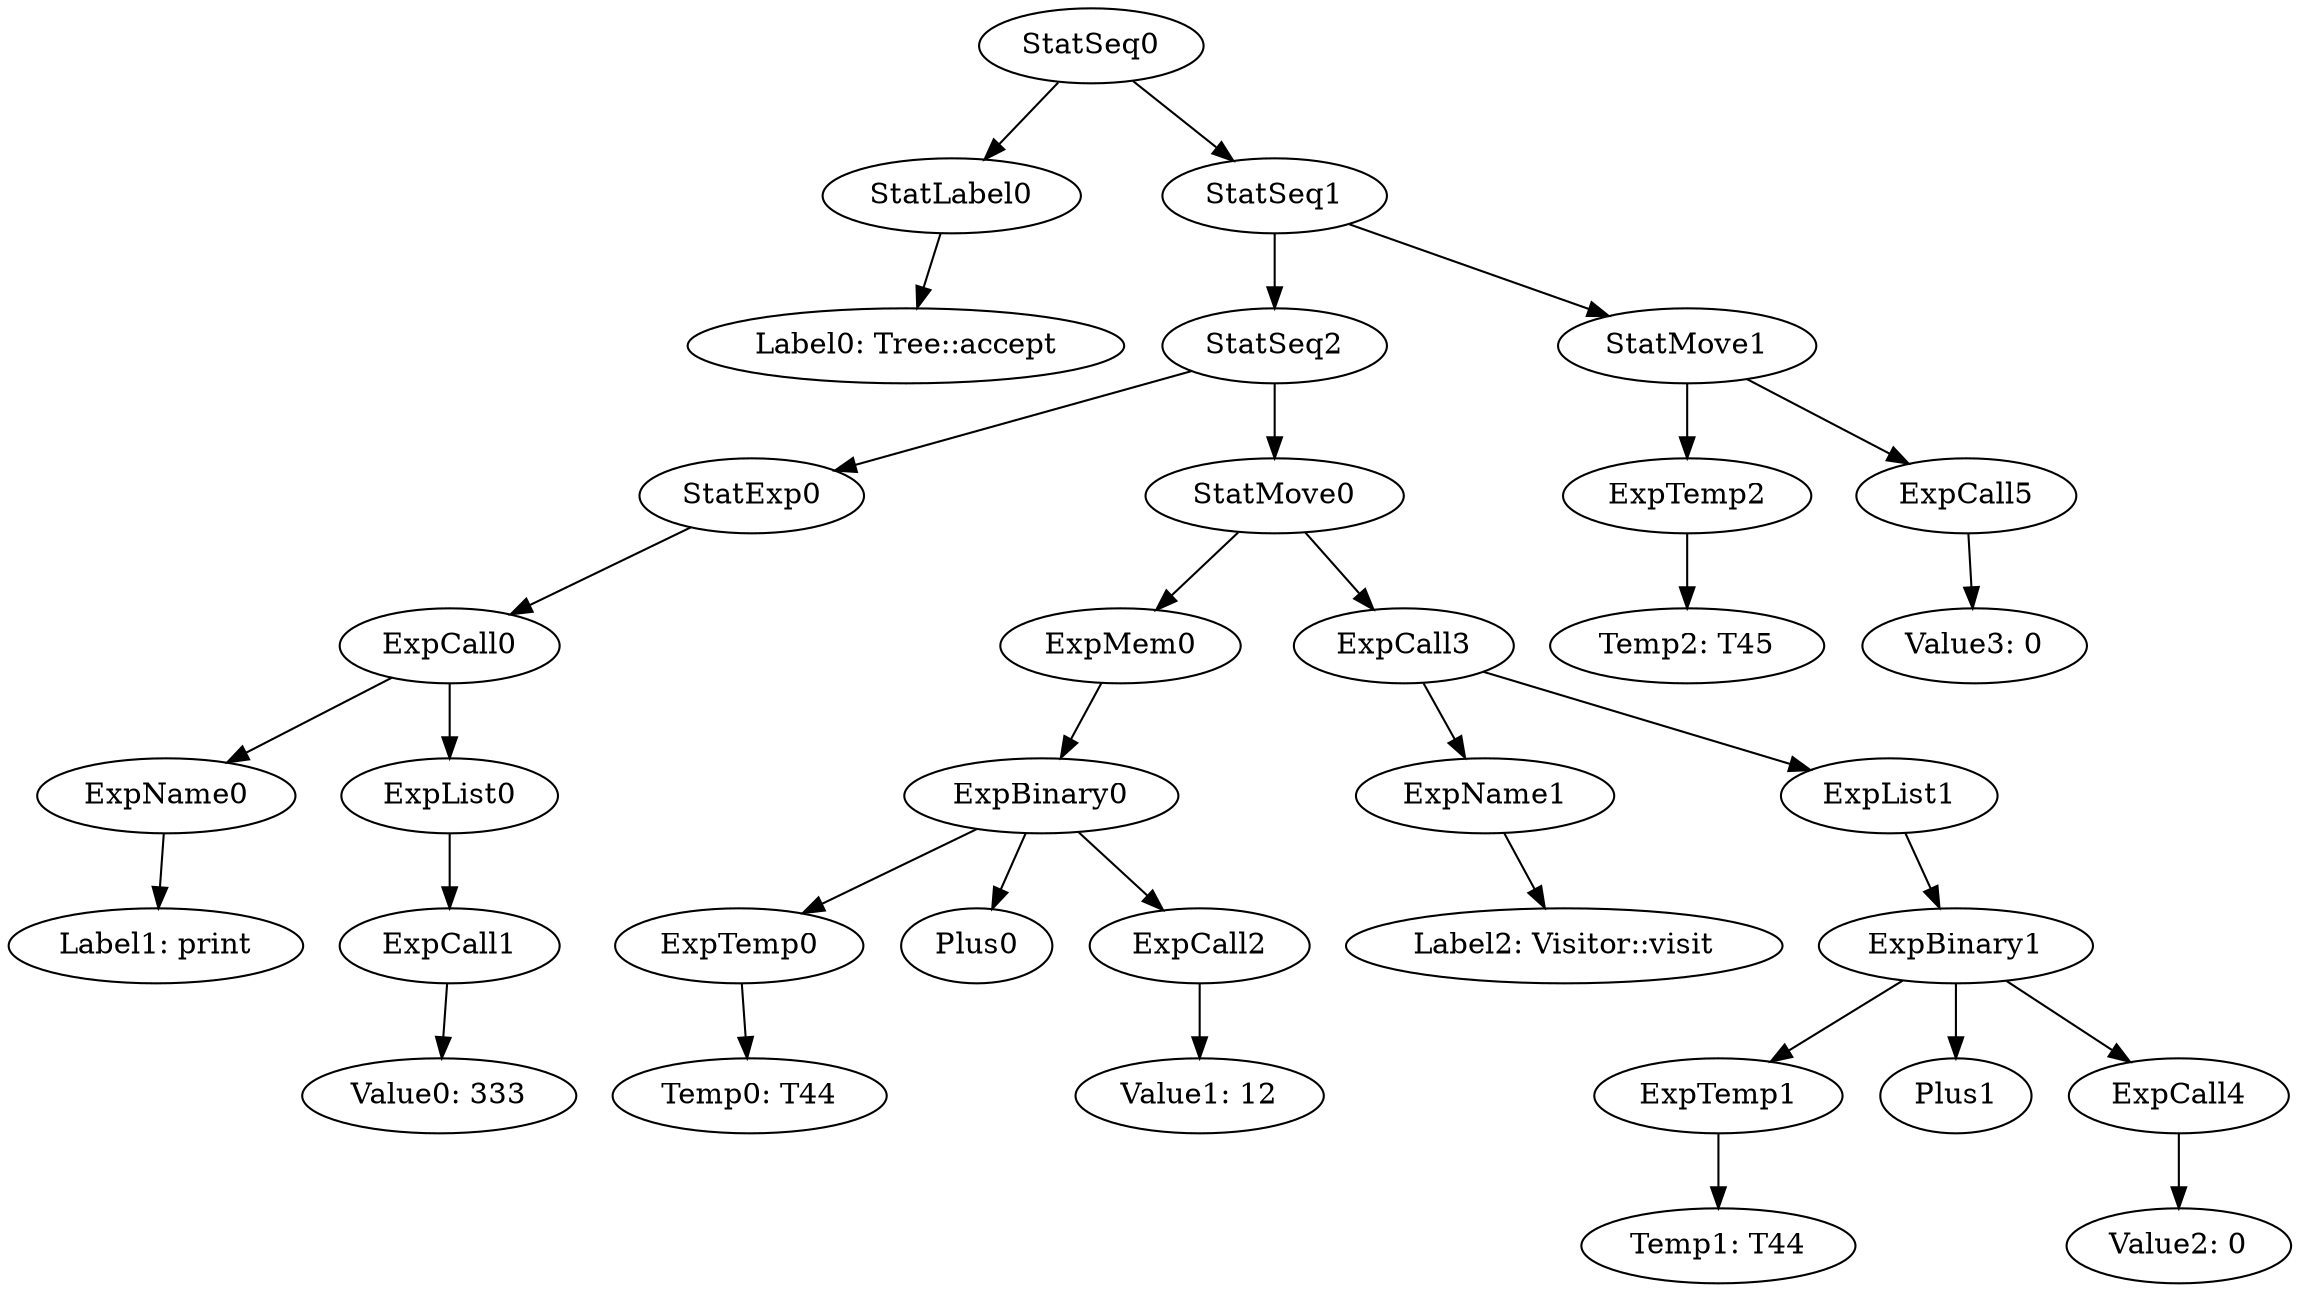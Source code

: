 digraph {
	ordering = out;
	ExpTemp0 -> "Temp0: T44";
	ExpList0 -> ExpCall1;
	ExpCall1 -> "Value0: 333";
	ExpBinary0 -> ExpTemp0;
	ExpBinary0 -> Plus0;
	ExpBinary0 -> ExpCall2;
	StatLabel0 -> "Label0: Tree::accept";
	StatSeq2 -> StatExp0;
	StatSeq2 -> StatMove0;
	ExpCall0 -> ExpName0;
	ExpCall0 -> ExpList0;
	StatSeq1 -> StatSeq2;
	StatSeq1 -> StatMove1;
	ExpName0 -> "Label1: print";
	ExpCall2 -> "Value1: 12";
	StatMove0 -> ExpMem0;
	StatMove0 -> ExpCall3;
	ExpBinary1 -> ExpTemp1;
	ExpBinary1 -> Plus1;
	ExpBinary1 -> ExpCall4;
	ExpName1 -> "Label2: Visitor::visit";
	ExpMem0 -> ExpBinary0;
	ExpList1 -> ExpBinary1;
	StatMove1 -> ExpTemp2;
	StatMove1 -> ExpCall5;
	StatSeq0 -> StatLabel0;
	StatSeq0 -> StatSeq1;
	ExpCall3 -> ExpName1;
	ExpCall3 -> ExpList1;
	ExpTemp1 -> "Temp1: T44";
	ExpCall5 -> "Value3: 0";
	StatExp0 -> ExpCall0;
	ExpCall4 -> "Value2: 0";
	ExpTemp2 -> "Temp2: T45";
}

